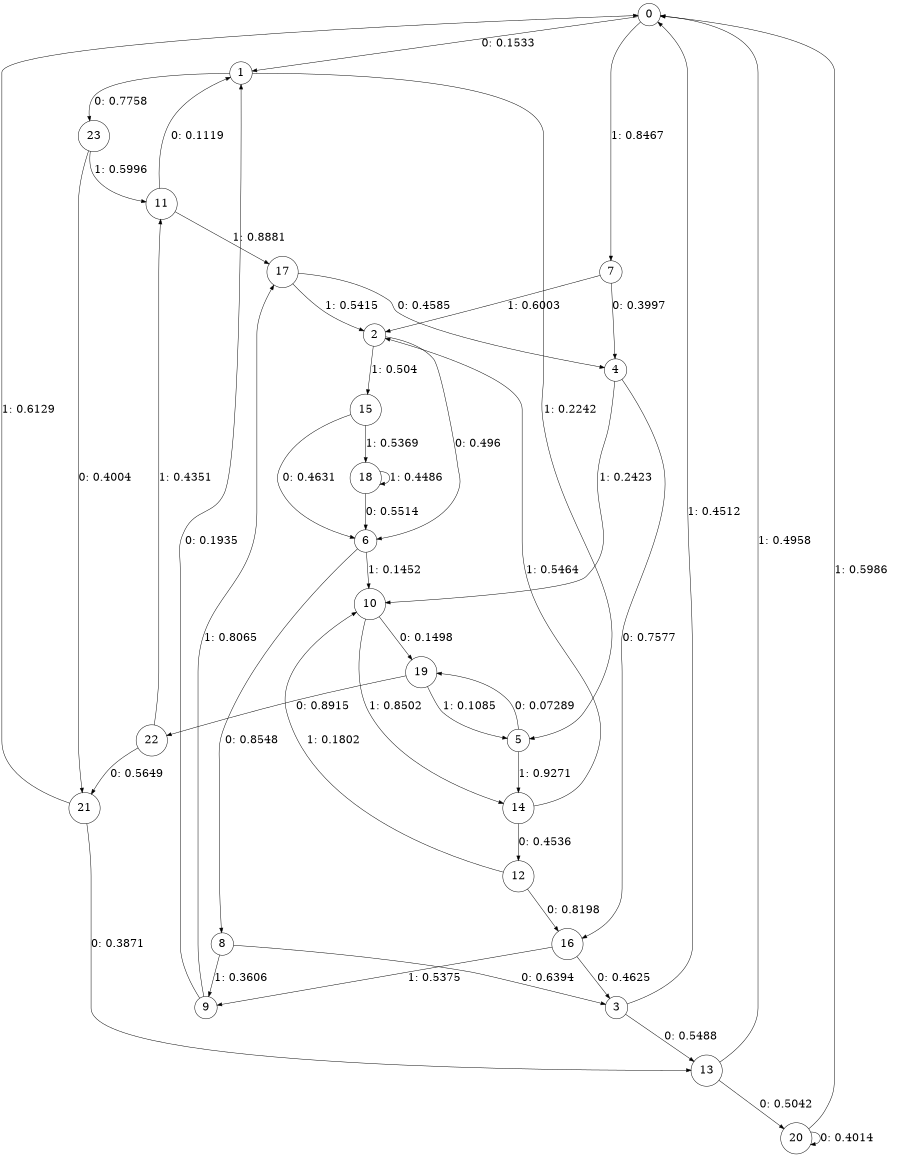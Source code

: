 digraph "ch1faceL5" {
size = "6,8.5";
ratio = "fill";
node [shape = circle];
node [fontsize = 24];
edge [fontsize = 24];
0 -> 1 [label = "0: 0.1533   "];
0 -> 7 [label = "1: 0.8467   "];
1 -> 23 [label = "0: 0.7758   "];
1 -> 5 [label = "1: 0.2242   "];
2 -> 6 [label = "0: 0.496    "];
2 -> 15 [label = "1: 0.504    "];
3 -> 13 [label = "0: 0.5488   "];
3 -> 0 [label = "1: 0.4512   "];
4 -> 16 [label = "0: 0.7577   "];
4 -> 10 [label = "1: 0.2423   "];
5 -> 19 [label = "0: 0.07289  "];
5 -> 14 [label = "1: 0.9271   "];
6 -> 8 [label = "0: 0.8548   "];
6 -> 10 [label = "1: 0.1452   "];
7 -> 4 [label = "0: 0.3997   "];
7 -> 2 [label = "1: 0.6003   "];
8 -> 3 [label = "0: 0.6394   "];
8 -> 9 [label = "1: 0.3606   "];
9 -> 1 [label = "0: 0.1935   "];
9 -> 17 [label = "1: 0.8065   "];
10 -> 19 [label = "0: 0.1498   "];
10 -> 14 [label = "1: 0.8502   "];
11 -> 1 [label = "0: 0.1119   "];
11 -> 17 [label = "1: 0.8881   "];
12 -> 16 [label = "0: 0.8198   "];
12 -> 10 [label = "1: 0.1802   "];
13 -> 20 [label = "0: 0.5042   "];
13 -> 0 [label = "1: 0.4958   "];
14 -> 12 [label = "0: 0.4536   "];
14 -> 2 [label = "1: 0.5464   "];
15 -> 6 [label = "0: 0.4631   "];
15 -> 18 [label = "1: 0.5369   "];
16 -> 3 [label = "0: 0.4625   "];
16 -> 9 [label = "1: 0.5375   "];
17 -> 4 [label = "0: 0.4585   "];
17 -> 2 [label = "1: 0.5415   "];
18 -> 6 [label = "0: 0.5514   "];
18 -> 18 [label = "1: 0.4486   "];
19 -> 22 [label = "0: 0.8915   "];
19 -> 5 [label = "1: 0.1085   "];
20 -> 20 [label = "0: 0.4014   "];
20 -> 0 [label = "1: 0.5986   "];
21 -> 13 [label = "0: 0.3871   "];
21 -> 0 [label = "1: 0.6129   "];
22 -> 21 [label = "0: 0.5649   "];
22 -> 11 [label = "1: 0.4351   "];
23 -> 21 [label = "0: 0.4004   "];
23 -> 11 [label = "1: 0.5996   "];
}